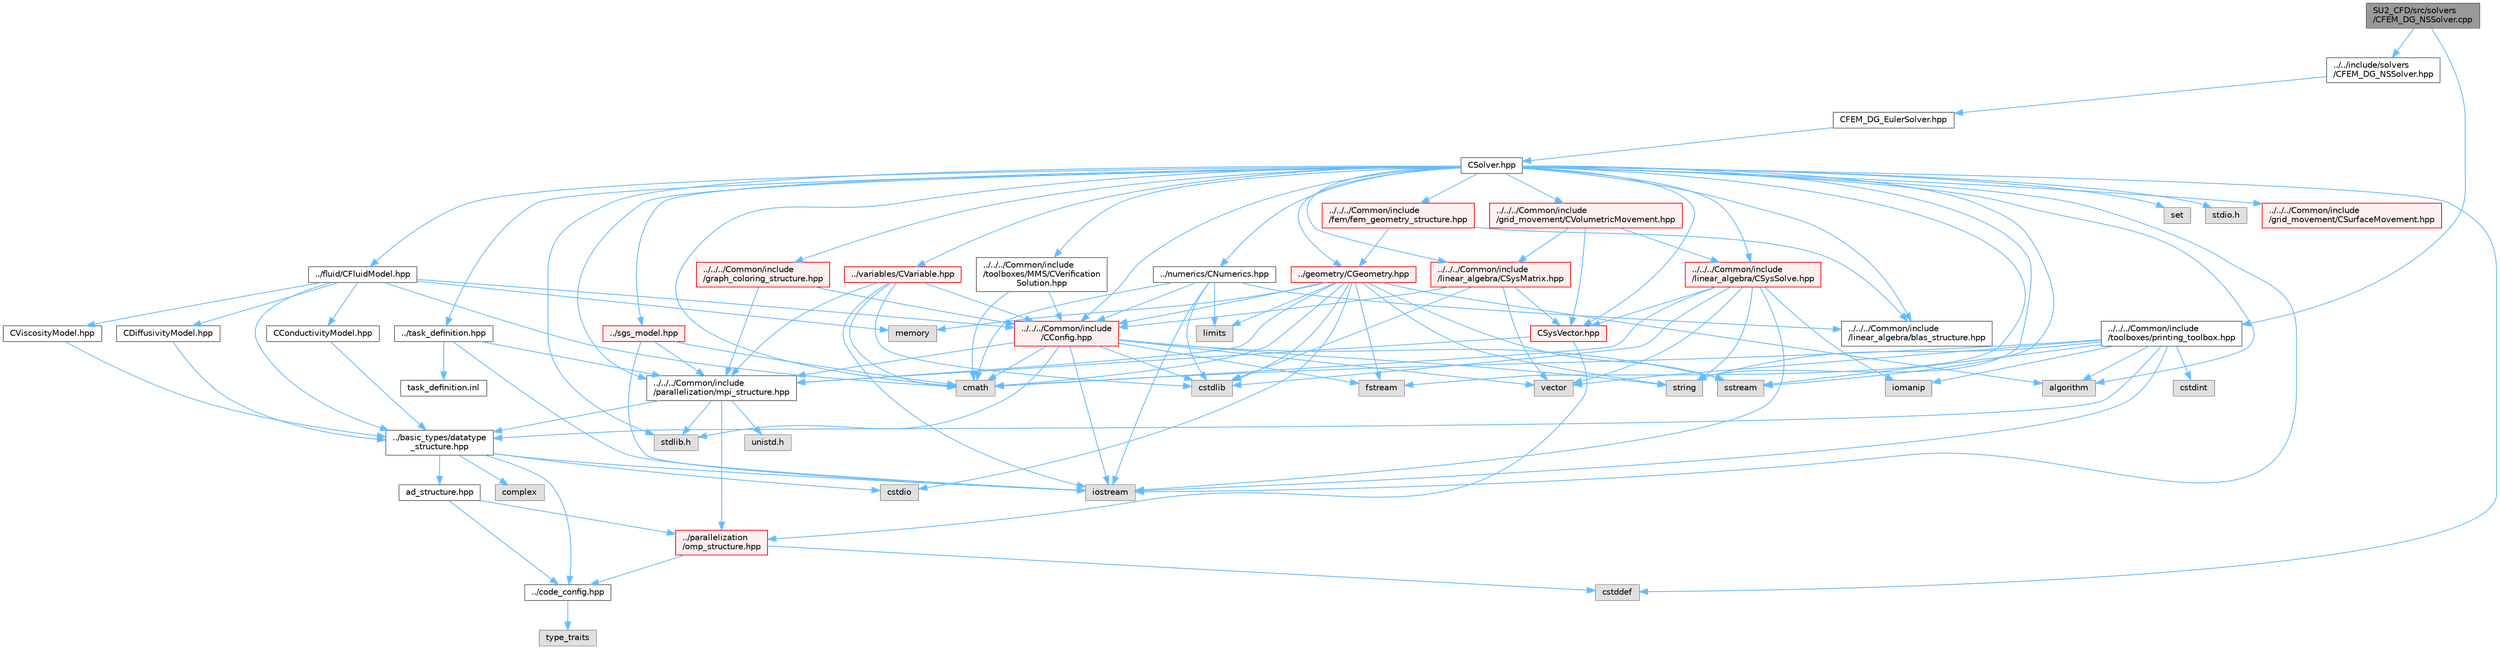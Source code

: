 digraph "SU2_CFD/src/solvers/CFEM_DG_NSSolver.cpp"
{
 // LATEX_PDF_SIZE
  bgcolor="transparent";
  edge [fontname=Helvetica,fontsize=10,labelfontname=Helvetica,labelfontsize=10];
  node [fontname=Helvetica,fontsize=10,shape=box,height=0.2,width=0.4];
  Node1 [id="Node000001",label="SU2_CFD/src/solvers\l/CFEM_DG_NSSolver.cpp",height=0.2,width=0.4,color="gray40", fillcolor="grey60", style="filled", fontcolor="black",tooltip="Main subroutines for solving finite element Navier-Stokes flow problems."];
  Node1 -> Node2 [id="edge1_Node000001_Node000002",color="steelblue1",style="solid",tooltip=" "];
  Node2 [id="Node000002",label="../../include/solvers\l/CFEM_DG_NSSolver.hpp",height=0.2,width=0.4,color="grey40", fillcolor="white", style="filled",URL="$CFEM__DG__NSSolver_8hpp.html",tooltip="Headers of the CFEM_DG_NSSolver class."];
  Node2 -> Node3 [id="edge2_Node000002_Node000003",color="steelblue1",style="solid",tooltip=" "];
  Node3 [id="Node000003",label="CFEM_DG_EulerSolver.hpp",height=0.2,width=0.4,color="grey40", fillcolor="white", style="filled",URL="$CFEM__DG__EulerSolver_8hpp.html",tooltip="Headers of the CFEM_DG_EulerSolver class."];
  Node3 -> Node4 [id="edge3_Node000003_Node000004",color="steelblue1",style="solid",tooltip=" "];
  Node4 [id="Node000004",label="CSolver.hpp",height=0.2,width=0.4,color="grey40", fillcolor="white", style="filled",URL="$CSolver_8hpp.html",tooltip="Headers of the CSolver class which is inherited by all of the other solvers."];
  Node4 -> Node5 [id="edge4_Node000004_Node000005",color="steelblue1",style="solid",tooltip=" "];
  Node5 [id="Node000005",label="../../../Common/include\l/parallelization/mpi_structure.hpp",height=0.2,width=0.4,color="grey40", fillcolor="white", style="filled",URL="$mpi__structure_8hpp.html",tooltip="Headers of the mpi interface for generalized datatypes. The subroutines and functions are in the mpi_..."];
  Node5 -> Node6 [id="edge5_Node000005_Node000006",color="steelblue1",style="solid",tooltip=" "];
  Node6 [id="Node000006",label="stdlib.h",height=0.2,width=0.4,color="grey60", fillcolor="#E0E0E0", style="filled",tooltip=" "];
  Node5 -> Node7 [id="edge6_Node000005_Node000007",color="steelblue1",style="solid",tooltip=" "];
  Node7 [id="Node000007",label="../basic_types/datatype\l_structure.hpp",height=0.2,width=0.4,color="grey40", fillcolor="white", style="filled",URL="$datatype__structure_8hpp.html",tooltip="Headers for generalized datatypes, defines an interface for AD types."];
  Node7 -> Node8 [id="edge7_Node000007_Node000008",color="steelblue1",style="solid",tooltip=" "];
  Node8 [id="Node000008",label="iostream",height=0.2,width=0.4,color="grey60", fillcolor="#E0E0E0", style="filled",tooltip=" "];
  Node7 -> Node9 [id="edge8_Node000007_Node000009",color="steelblue1",style="solid",tooltip=" "];
  Node9 [id="Node000009",label="complex",height=0.2,width=0.4,color="grey60", fillcolor="#E0E0E0", style="filled",tooltip=" "];
  Node7 -> Node10 [id="edge9_Node000007_Node000010",color="steelblue1",style="solid",tooltip=" "];
  Node10 [id="Node000010",label="cstdio",height=0.2,width=0.4,color="grey60", fillcolor="#E0E0E0", style="filled",tooltip=" "];
  Node7 -> Node11 [id="edge10_Node000007_Node000011",color="steelblue1",style="solid",tooltip=" "];
  Node11 [id="Node000011",label="../code_config.hpp",height=0.2,width=0.4,color="grey40", fillcolor="white", style="filled",URL="$code__config_8hpp.html",tooltip="Header file for collecting common macros, definitions and type configurations."];
  Node11 -> Node12 [id="edge11_Node000011_Node000012",color="steelblue1",style="solid",tooltip=" "];
  Node12 [id="Node000012",label="type_traits",height=0.2,width=0.4,color="grey60", fillcolor="#E0E0E0", style="filled",tooltip=" "];
  Node7 -> Node13 [id="edge12_Node000007_Node000013",color="steelblue1",style="solid",tooltip=" "];
  Node13 [id="Node000013",label="ad_structure.hpp",height=0.2,width=0.4,color="grey40", fillcolor="white", style="filled",URL="$ad__structure_8hpp.html",tooltip="Main routines for the algorithmic differentiation (AD) structure."];
  Node13 -> Node11 [id="edge13_Node000013_Node000011",color="steelblue1",style="solid",tooltip=" "];
  Node13 -> Node14 [id="edge14_Node000013_Node000014",color="steelblue1",style="solid",tooltip=" "];
  Node14 [id="Node000014",label="../parallelization\l/omp_structure.hpp",height=0.2,width=0.4,color="red", fillcolor="#FFF0F0", style="filled",URL="$omp__structure_8hpp.html",tooltip="OpenMP interface header, provides compatibility functions if the code is built without OpenMP support..."];
  Node14 -> Node15 [id="edge15_Node000014_Node000015",color="steelblue1",style="solid",tooltip=" "];
  Node15 [id="Node000015",label="cstddef",height=0.2,width=0.4,color="grey60", fillcolor="#E0E0E0", style="filled",tooltip=" "];
  Node14 -> Node11 [id="edge16_Node000014_Node000011",color="steelblue1",style="solid",tooltip=" "];
  Node5 -> Node17 [id="edge17_Node000005_Node000017",color="steelblue1",style="solid",tooltip=" "];
  Node17 [id="Node000017",label="unistd.h",height=0.2,width=0.4,color="grey60", fillcolor="#E0E0E0", style="filled",tooltip=" "];
  Node5 -> Node14 [id="edge18_Node000005_Node000014",color="steelblue1",style="solid",tooltip=" "];
  Node4 -> Node18 [id="edge19_Node000004_Node000018",color="steelblue1",style="solid",tooltip=" "];
  Node18 [id="Node000018",label="cmath",height=0.2,width=0.4,color="grey60", fillcolor="#E0E0E0", style="filled",tooltip=" "];
  Node4 -> Node15 [id="edge20_Node000004_Node000015",color="steelblue1",style="solid",tooltip=" "];
  Node4 -> Node19 [id="edge21_Node000004_Node000019",color="steelblue1",style="solid",tooltip=" "];
  Node19 [id="Node000019",label="string",height=0.2,width=0.4,color="grey60", fillcolor="#E0E0E0", style="filled",tooltip=" "];
  Node4 -> Node20 [id="edge22_Node000004_Node000020",color="steelblue1",style="solid",tooltip=" "];
  Node20 [id="Node000020",label="fstream",height=0.2,width=0.4,color="grey60", fillcolor="#E0E0E0", style="filled",tooltip=" "];
  Node4 -> Node21 [id="edge23_Node000004_Node000021",color="steelblue1",style="solid",tooltip=" "];
  Node21 [id="Node000021",label="sstream",height=0.2,width=0.4,color="grey60", fillcolor="#E0E0E0", style="filled",tooltip=" "];
  Node4 -> Node22 [id="edge24_Node000004_Node000022",color="steelblue1",style="solid",tooltip=" "];
  Node22 [id="Node000022",label="algorithm",height=0.2,width=0.4,color="grey60", fillcolor="#E0E0E0", style="filled",tooltip=" "];
  Node4 -> Node8 [id="edge25_Node000004_Node000008",color="steelblue1",style="solid",tooltip=" "];
  Node4 -> Node23 [id="edge26_Node000004_Node000023",color="steelblue1",style="solid",tooltip=" "];
  Node23 [id="Node000023",label="set",height=0.2,width=0.4,color="grey60", fillcolor="#E0E0E0", style="filled",tooltip=" "];
  Node4 -> Node6 [id="edge27_Node000004_Node000006",color="steelblue1",style="solid",tooltip=" "];
  Node4 -> Node24 [id="edge28_Node000004_Node000024",color="steelblue1",style="solid",tooltip=" "];
  Node24 [id="Node000024",label="stdio.h",height=0.2,width=0.4,color="grey60", fillcolor="#E0E0E0", style="filled",tooltip=" "];
  Node4 -> Node25 [id="edge29_Node000004_Node000025",color="steelblue1",style="solid",tooltip=" "];
  Node25 [id="Node000025",label="../fluid/CFluidModel.hpp",height=0.2,width=0.4,color="grey40", fillcolor="white", style="filled",URL="$CFluidModel_8hpp.html",tooltip="Defines the main fluid model class for thermophysical properties."];
  Node25 -> Node18 [id="edge30_Node000025_Node000018",color="steelblue1",style="solid",tooltip=" "];
  Node25 -> Node26 [id="edge31_Node000025_Node000026",color="steelblue1",style="solid",tooltip=" "];
  Node26 [id="Node000026",label="memory",height=0.2,width=0.4,color="grey60", fillcolor="#E0E0E0", style="filled",tooltip=" "];
  Node25 -> Node27 [id="edge32_Node000025_Node000027",color="steelblue1",style="solid",tooltip=" "];
  Node27 [id="Node000027",label="../../../Common/include\l/CConfig.hpp",height=0.2,width=0.4,color="red", fillcolor="#FFF0F0", style="filled",URL="$CConfig_8hpp.html",tooltip="All the information about the definition of the physical problem. The subroutines and functions are i..."];
  Node27 -> Node5 [id="edge33_Node000027_Node000005",color="steelblue1",style="solid",tooltip=" "];
  Node27 -> Node8 [id="edge34_Node000027_Node000008",color="steelblue1",style="solid",tooltip=" "];
  Node27 -> Node28 [id="edge35_Node000027_Node000028",color="steelblue1",style="solid",tooltip=" "];
  Node28 [id="Node000028",label="cstdlib",height=0.2,width=0.4,color="grey60", fillcolor="#E0E0E0", style="filled",tooltip=" "];
  Node27 -> Node20 [id="edge36_Node000027_Node000020",color="steelblue1",style="solid",tooltip=" "];
  Node27 -> Node21 [id="edge37_Node000027_Node000021",color="steelblue1",style="solid",tooltip=" "];
  Node27 -> Node19 [id="edge38_Node000027_Node000019",color="steelblue1",style="solid",tooltip=" "];
  Node27 -> Node30 [id="edge39_Node000027_Node000030",color="steelblue1",style="solid",tooltip=" "];
  Node30 [id="Node000030",label="vector",height=0.2,width=0.4,color="grey60", fillcolor="#E0E0E0", style="filled",tooltip=" "];
  Node27 -> Node6 [id="edge40_Node000027_Node000006",color="steelblue1",style="solid",tooltip=" "];
  Node27 -> Node18 [id="edge41_Node000027_Node000018",color="steelblue1",style="solid",tooltip=" "];
  Node25 -> Node7 [id="edge42_Node000025_Node000007",color="steelblue1",style="solid",tooltip=" "];
  Node25 -> Node46 [id="edge43_Node000025_Node000046",color="steelblue1",style="solid",tooltip=" "];
  Node46 [id="Node000046",label="CConductivityModel.hpp",height=0.2,width=0.4,color="grey40", fillcolor="white", style="filled",URL="$CConductivityModel_8hpp.html",tooltip="Defines an interface class for thermal conductivity models."];
  Node46 -> Node7 [id="edge44_Node000046_Node000007",color="steelblue1",style="solid",tooltip=" "];
  Node25 -> Node47 [id="edge45_Node000025_Node000047",color="steelblue1",style="solid",tooltip=" "];
  Node47 [id="Node000047",label="CViscosityModel.hpp",height=0.2,width=0.4,color="grey40", fillcolor="white", style="filled",URL="$CViscosityModel_8hpp.html",tooltip="Interface class for defining laminar viscosity models."];
  Node47 -> Node7 [id="edge46_Node000047_Node000007",color="steelblue1",style="solid",tooltip=" "];
  Node25 -> Node48 [id="edge47_Node000025_Node000048",color="steelblue1",style="solid",tooltip=" "];
  Node48 [id="Node000048",label="CDiffusivityModel.hpp",height=0.2,width=0.4,color="grey40", fillcolor="white", style="filled",URL="$CDiffusivityModel_8hpp.html",tooltip="Interface class for defining mass diffusivity models."];
  Node48 -> Node7 [id="edge48_Node000048_Node000007",color="steelblue1",style="solid",tooltip=" "];
  Node4 -> Node49 [id="edge49_Node000004_Node000049",color="steelblue1",style="solid",tooltip=" "];
  Node49 [id="Node000049",label="../task_definition.hpp",height=0.2,width=0.4,color="grey40", fillcolor="white", style="filled",URL="$task__definition_8hpp.html",tooltip="Header of the task definition class for the SU2 solvers."];
  Node49 -> Node5 [id="edge50_Node000049_Node000005",color="steelblue1",style="solid",tooltip=" "];
  Node49 -> Node8 [id="edge51_Node000049_Node000008",color="steelblue1",style="solid",tooltip=" "];
  Node49 -> Node50 [id="edge52_Node000049_Node000050",color="steelblue1",style="solid",tooltip=" "];
  Node50 [id="Node000050",label="task_definition.inl",height=0.2,width=0.4,color="grey40", fillcolor="white", style="filled",URL="$task__definition_8inl.html",tooltip="In-Line subroutines of the task_definition.hpp file."];
  Node4 -> Node51 [id="edge53_Node000004_Node000051",color="steelblue1",style="solid",tooltip=" "];
  Node51 [id="Node000051",label="../numerics/CNumerics.hpp",height=0.2,width=0.4,color="grey40", fillcolor="white", style="filled",URL="$CNumerics_8hpp.html",tooltip="Declaration of the base numerics class, the implementation is in the CNumerics.cpp file."];
  Node51 -> Node18 [id="edge54_Node000051_Node000018",color="steelblue1",style="solid",tooltip=" "];
  Node51 -> Node8 [id="edge55_Node000051_Node000008",color="steelblue1",style="solid",tooltip=" "];
  Node51 -> Node52 [id="edge56_Node000051_Node000052",color="steelblue1",style="solid",tooltip=" "];
  Node52 [id="Node000052",label="limits",height=0.2,width=0.4,color="grey60", fillcolor="#E0E0E0", style="filled",tooltip=" "];
  Node51 -> Node28 [id="edge57_Node000051_Node000028",color="steelblue1",style="solid",tooltip=" "];
  Node51 -> Node27 [id="edge58_Node000051_Node000027",color="steelblue1",style="solid",tooltip=" "];
  Node51 -> Node53 [id="edge59_Node000051_Node000053",color="steelblue1",style="solid",tooltip=" "];
  Node53 [id="Node000053",label="../../../Common/include\l/linear_algebra/blas_structure.hpp",height=0.2,width=0.4,color="grey40", fillcolor="white", style="filled",URL="$blas__structure_8hpp.html",tooltip="Include files and headers of the functions for matrix and vector operations, which are typically foun..."];
  Node4 -> Node54 [id="edge60_Node000004_Node000054",color="steelblue1",style="solid",tooltip=" "];
  Node54 [id="Node000054",label="../sgs_model.hpp",height=0.2,width=0.4,color="red", fillcolor="#FFF0F0", style="filled",URL="$sgs__model_8hpp.html",tooltip="Headers of the LES subgrid scale models of the SU2 solvers."];
  Node54 -> Node5 [id="edge61_Node000054_Node000005",color="steelblue1",style="solid",tooltip=" "];
  Node54 -> Node8 [id="edge62_Node000054_Node000008",color="steelblue1",style="solid",tooltip=" "];
  Node54 -> Node18 [id="edge63_Node000054_Node000018",color="steelblue1",style="solid",tooltip=" "];
  Node4 -> Node56 [id="edge64_Node000004_Node000056",color="steelblue1",style="solid",tooltip=" "];
  Node56 [id="Node000056",label="../../../Common/include\l/fem/fem_geometry_structure.hpp",height=0.2,width=0.4,color="red", fillcolor="#FFF0F0", style="filled",URL="$fem__geometry__structure_8hpp.html",tooltip="Headers of the main subroutines for creating the geometrical structure for the FEM solver...."];
  Node56 -> Node57 [id="edge65_Node000056_Node000057",color="steelblue1",style="solid",tooltip=" "];
  Node57 [id="Node000057",label="../geometry/CGeometry.hpp",height=0.2,width=0.4,color="red", fillcolor="#FFF0F0", style="filled",URL="$CGeometry_8hpp.html",tooltip="Headers of the main subroutines for creating the geometrical structure. The subroutines and functions..."];
  Node57 -> Node52 [id="edge66_Node000057_Node000052",color="steelblue1",style="solid",tooltip=" "];
  Node57 -> Node5 [id="edge67_Node000057_Node000005",color="steelblue1",style="solid",tooltip=" "];
  Node57 -> Node19 [id="edge68_Node000057_Node000019",color="steelblue1",style="solid",tooltip=" "];
  Node57 -> Node20 [id="edge69_Node000057_Node000020",color="steelblue1",style="solid",tooltip=" "];
  Node57 -> Node21 [id="edge70_Node000057_Node000021",color="steelblue1",style="solid",tooltip=" "];
  Node57 -> Node18 [id="edge71_Node000057_Node000018",color="steelblue1",style="solid",tooltip=" "];
  Node57 -> Node22 [id="edge72_Node000057_Node000022",color="steelblue1",style="solid",tooltip=" "];
  Node57 -> Node10 [id="edge73_Node000057_Node000010",color="steelblue1",style="solid",tooltip=" "];
  Node57 -> Node28 [id="edge74_Node000057_Node000028",color="steelblue1",style="solid",tooltip=" "];
  Node57 -> Node26 [id="edge75_Node000057_Node000026",color="steelblue1",style="solid",tooltip=" "];
  Node57 -> Node27 [id="edge76_Node000057_Node000027",color="steelblue1",style="solid",tooltip=" "];
  Node56 -> Node53 [id="edge77_Node000056_Node000053",color="steelblue1",style="solid",tooltip=" "];
  Node4 -> Node57 [id="edge78_Node000004_Node000057",color="steelblue1",style="solid",tooltip=" "];
  Node4 -> Node27 [id="edge79_Node000004_Node000027",color="steelblue1",style="solid",tooltip=" "];
  Node4 -> Node76 [id="edge80_Node000004_Node000076",color="steelblue1",style="solid",tooltip=" "];
  Node76 [id="Node000076",label="../../../Common/include\l/linear_algebra/CSysMatrix.hpp",height=0.2,width=0.4,color="red", fillcolor="#FFF0F0", style="filled",URL="$CSysMatrix_8hpp.html",tooltip="Declaration of the block-sparse matrix class. The implemtation is in CSysMatrix.cpp."];
  Node76 -> Node27 [id="edge81_Node000076_Node000027",color="steelblue1",style="solid",tooltip=" "];
  Node76 -> Node77 [id="edge82_Node000076_Node000077",color="steelblue1",style="solid",tooltip=" "];
  Node77 [id="Node000077",label="CSysVector.hpp",height=0.2,width=0.4,color="red", fillcolor="#FFF0F0", style="filled",URL="$CSysVector_8hpp.html",tooltip="Declararion and inlines of the vector class used in the solution of large, distributed,..."];
  Node77 -> Node5 [id="edge83_Node000077_Node000005",color="steelblue1",style="solid",tooltip=" "];
  Node77 -> Node14 [id="edge84_Node000077_Node000014",color="steelblue1",style="solid",tooltip=" "];
  Node76 -> Node28 [id="edge85_Node000076_Node000028",color="steelblue1",style="solid",tooltip=" "];
  Node76 -> Node30 [id="edge86_Node000076_Node000030",color="steelblue1",style="solid",tooltip=" "];
  Node4 -> Node77 [id="edge87_Node000004_Node000077",color="steelblue1",style="solid",tooltip=" "];
  Node4 -> Node80 [id="edge88_Node000004_Node000080",color="steelblue1",style="solid",tooltip=" "];
  Node80 [id="Node000080",label="../../../Common/include\l/linear_algebra/CSysSolve.hpp",height=0.2,width=0.4,color="red", fillcolor="#FFF0F0", style="filled",URL="$CSysSolve_8hpp.html",tooltip="Headers for the classes related to linear solvers (CG, FGMRES, etc) The subroutines and functions are..."];
  Node80 -> Node18 [id="edge89_Node000080_Node000018",color="steelblue1",style="solid",tooltip=" "];
  Node80 -> Node30 [id="edge90_Node000080_Node000030",color="steelblue1",style="solid",tooltip=" "];
  Node80 -> Node8 [id="edge91_Node000080_Node000008",color="steelblue1",style="solid",tooltip=" "];
  Node80 -> Node28 [id="edge92_Node000080_Node000028",color="steelblue1",style="solid",tooltip=" "];
  Node80 -> Node81 [id="edge93_Node000080_Node000081",color="steelblue1",style="solid",tooltip=" "];
  Node81 [id="Node000081",label="iomanip",height=0.2,width=0.4,color="grey60", fillcolor="#E0E0E0", style="filled",tooltip=" "];
  Node80 -> Node19 [id="edge94_Node000080_Node000019",color="steelblue1",style="solid",tooltip=" "];
  Node80 -> Node77 [id="edge95_Node000080_Node000077",color="steelblue1",style="solid",tooltip=" "];
  Node4 -> Node82 [id="edge96_Node000004_Node000082",color="steelblue1",style="solid",tooltip=" "];
  Node82 [id="Node000082",label="../../../Common/include\l/grid_movement/CSurfaceMovement.hpp",height=0.2,width=0.4,color="red", fillcolor="#FFF0F0", style="filled",URL="$CSurfaceMovement_8hpp.html",tooltip="Headers of the CSurfaceMovement class."];
  Node4 -> Node86 [id="edge97_Node000004_Node000086",color="steelblue1",style="solid",tooltip=" "];
  Node86 [id="Node000086",label="../../../Common/include\l/grid_movement/CVolumetricMovement.hpp",height=0.2,width=0.4,color="red", fillcolor="#FFF0F0", style="filled",URL="$CVolumetricMovement_8hpp.html",tooltip="Headers of the CVolumetricMovement class."];
  Node86 -> Node76 [id="edge98_Node000086_Node000076",color="steelblue1",style="solid",tooltip=" "];
  Node86 -> Node77 [id="edge99_Node000086_Node000077",color="steelblue1",style="solid",tooltip=" "];
  Node86 -> Node80 [id="edge100_Node000086_Node000080",color="steelblue1",style="solid",tooltip=" "];
  Node4 -> Node53 [id="edge101_Node000004_Node000053",color="steelblue1",style="solid",tooltip=" "];
  Node4 -> Node87 [id="edge102_Node000004_Node000087",color="steelblue1",style="solid",tooltip=" "];
  Node87 [id="Node000087",label="../../../Common/include\l/graph_coloring_structure.hpp",height=0.2,width=0.4,color="red", fillcolor="#FFF0F0", style="filled",URL="$graph__coloring__structure_8hpp.html",tooltip="Include files and headers of the functions to carry out a coloring of a given graph...."];
  Node87 -> Node5 [id="edge103_Node000087_Node000005",color="steelblue1",style="solid",tooltip=" "];
  Node87 -> Node27 [id="edge104_Node000087_Node000027",color="steelblue1",style="solid",tooltip=" "];
  Node4 -> Node88 [id="edge105_Node000004_Node000088",color="steelblue1",style="solid",tooltip=" "];
  Node88 [id="Node000088",label="../../../Common/include\l/toolboxes/MMS/CVerification\lSolution.hpp",height=0.2,width=0.4,color="grey40", fillcolor="white", style="filled",URL="$CVerificationSolution_8hpp.html",tooltip="Header file for the base class CVerificationSolution. The implementations are in the CVerificationSol..."];
  Node88 -> Node18 [id="edge106_Node000088_Node000018",color="steelblue1",style="solid",tooltip=" "];
  Node88 -> Node27 [id="edge107_Node000088_Node000027",color="steelblue1",style="solid",tooltip=" "];
  Node4 -> Node89 [id="edge108_Node000004_Node000089",color="steelblue1",style="solid",tooltip=" "];
  Node89 [id="Node000089",label="../variables/CVariable.hpp",height=0.2,width=0.4,color="red", fillcolor="#FFF0F0", style="filled",URL="$CVariable_8hpp.html",tooltip="Declaration and inlines of the parent class for defining problem variables, function definitions in f..."];
  Node89 -> Node5 [id="edge109_Node000089_Node000005",color="steelblue1",style="solid",tooltip=" "];
  Node89 -> Node18 [id="edge110_Node000089_Node000018",color="steelblue1",style="solid",tooltip=" "];
  Node89 -> Node8 [id="edge111_Node000089_Node000008",color="steelblue1",style="solid",tooltip=" "];
  Node89 -> Node28 [id="edge112_Node000089_Node000028",color="steelblue1",style="solid",tooltip=" "];
  Node89 -> Node27 [id="edge113_Node000089_Node000027",color="steelblue1",style="solid",tooltip=" "];
  Node1 -> Node90 [id="edge114_Node000001_Node000090",color="steelblue1",style="solid",tooltip=" "];
  Node90 [id="Node000090",label="../../../Common/include\l/toolboxes/printing_toolbox.hpp",height=0.2,width=0.4,color="grey40", fillcolor="white", style="filled",URL="$printing__toolbox_8hpp.html",tooltip="Header file for the printing toolbox."];
  Node90 -> Node8 [id="edge115_Node000090_Node000008",color="steelblue1",style="solid",tooltip=" "];
  Node90 -> Node81 [id="edge116_Node000090_Node000081",color="steelblue1",style="solid",tooltip=" "];
  Node90 -> Node41 [id="edge117_Node000090_Node000041",color="steelblue1",style="solid",tooltip=" "];
  Node41 [id="Node000041",label="cstdint",height=0.2,width=0.4,color="grey60", fillcolor="#E0E0E0", style="filled",tooltip=" "];
  Node90 -> Node30 [id="edge118_Node000090_Node000030",color="steelblue1",style="solid",tooltip=" "];
  Node90 -> Node19 [id="edge119_Node000090_Node000019",color="steelblue1",style="solid",tooltip=" "];
  Node90 -> Node21 [id="edge120_Node000090_Node000021",color="steelblue1",style="solid",tooltip=" "];
  Node90 -> Node18 [id="edge121_Node000090_Node000018",color="steelblue1",style="solid",tooltip=" "];
  Node90 -> Node22 [id="edge122_Node000090_Node000022",color="steelblue1",style="solid",tooltip=" "];
  Node90 -> Node7 [id="edge123_Node000090_Node000007",color="steelblue1",style="solid",tooltip=" "];
}
